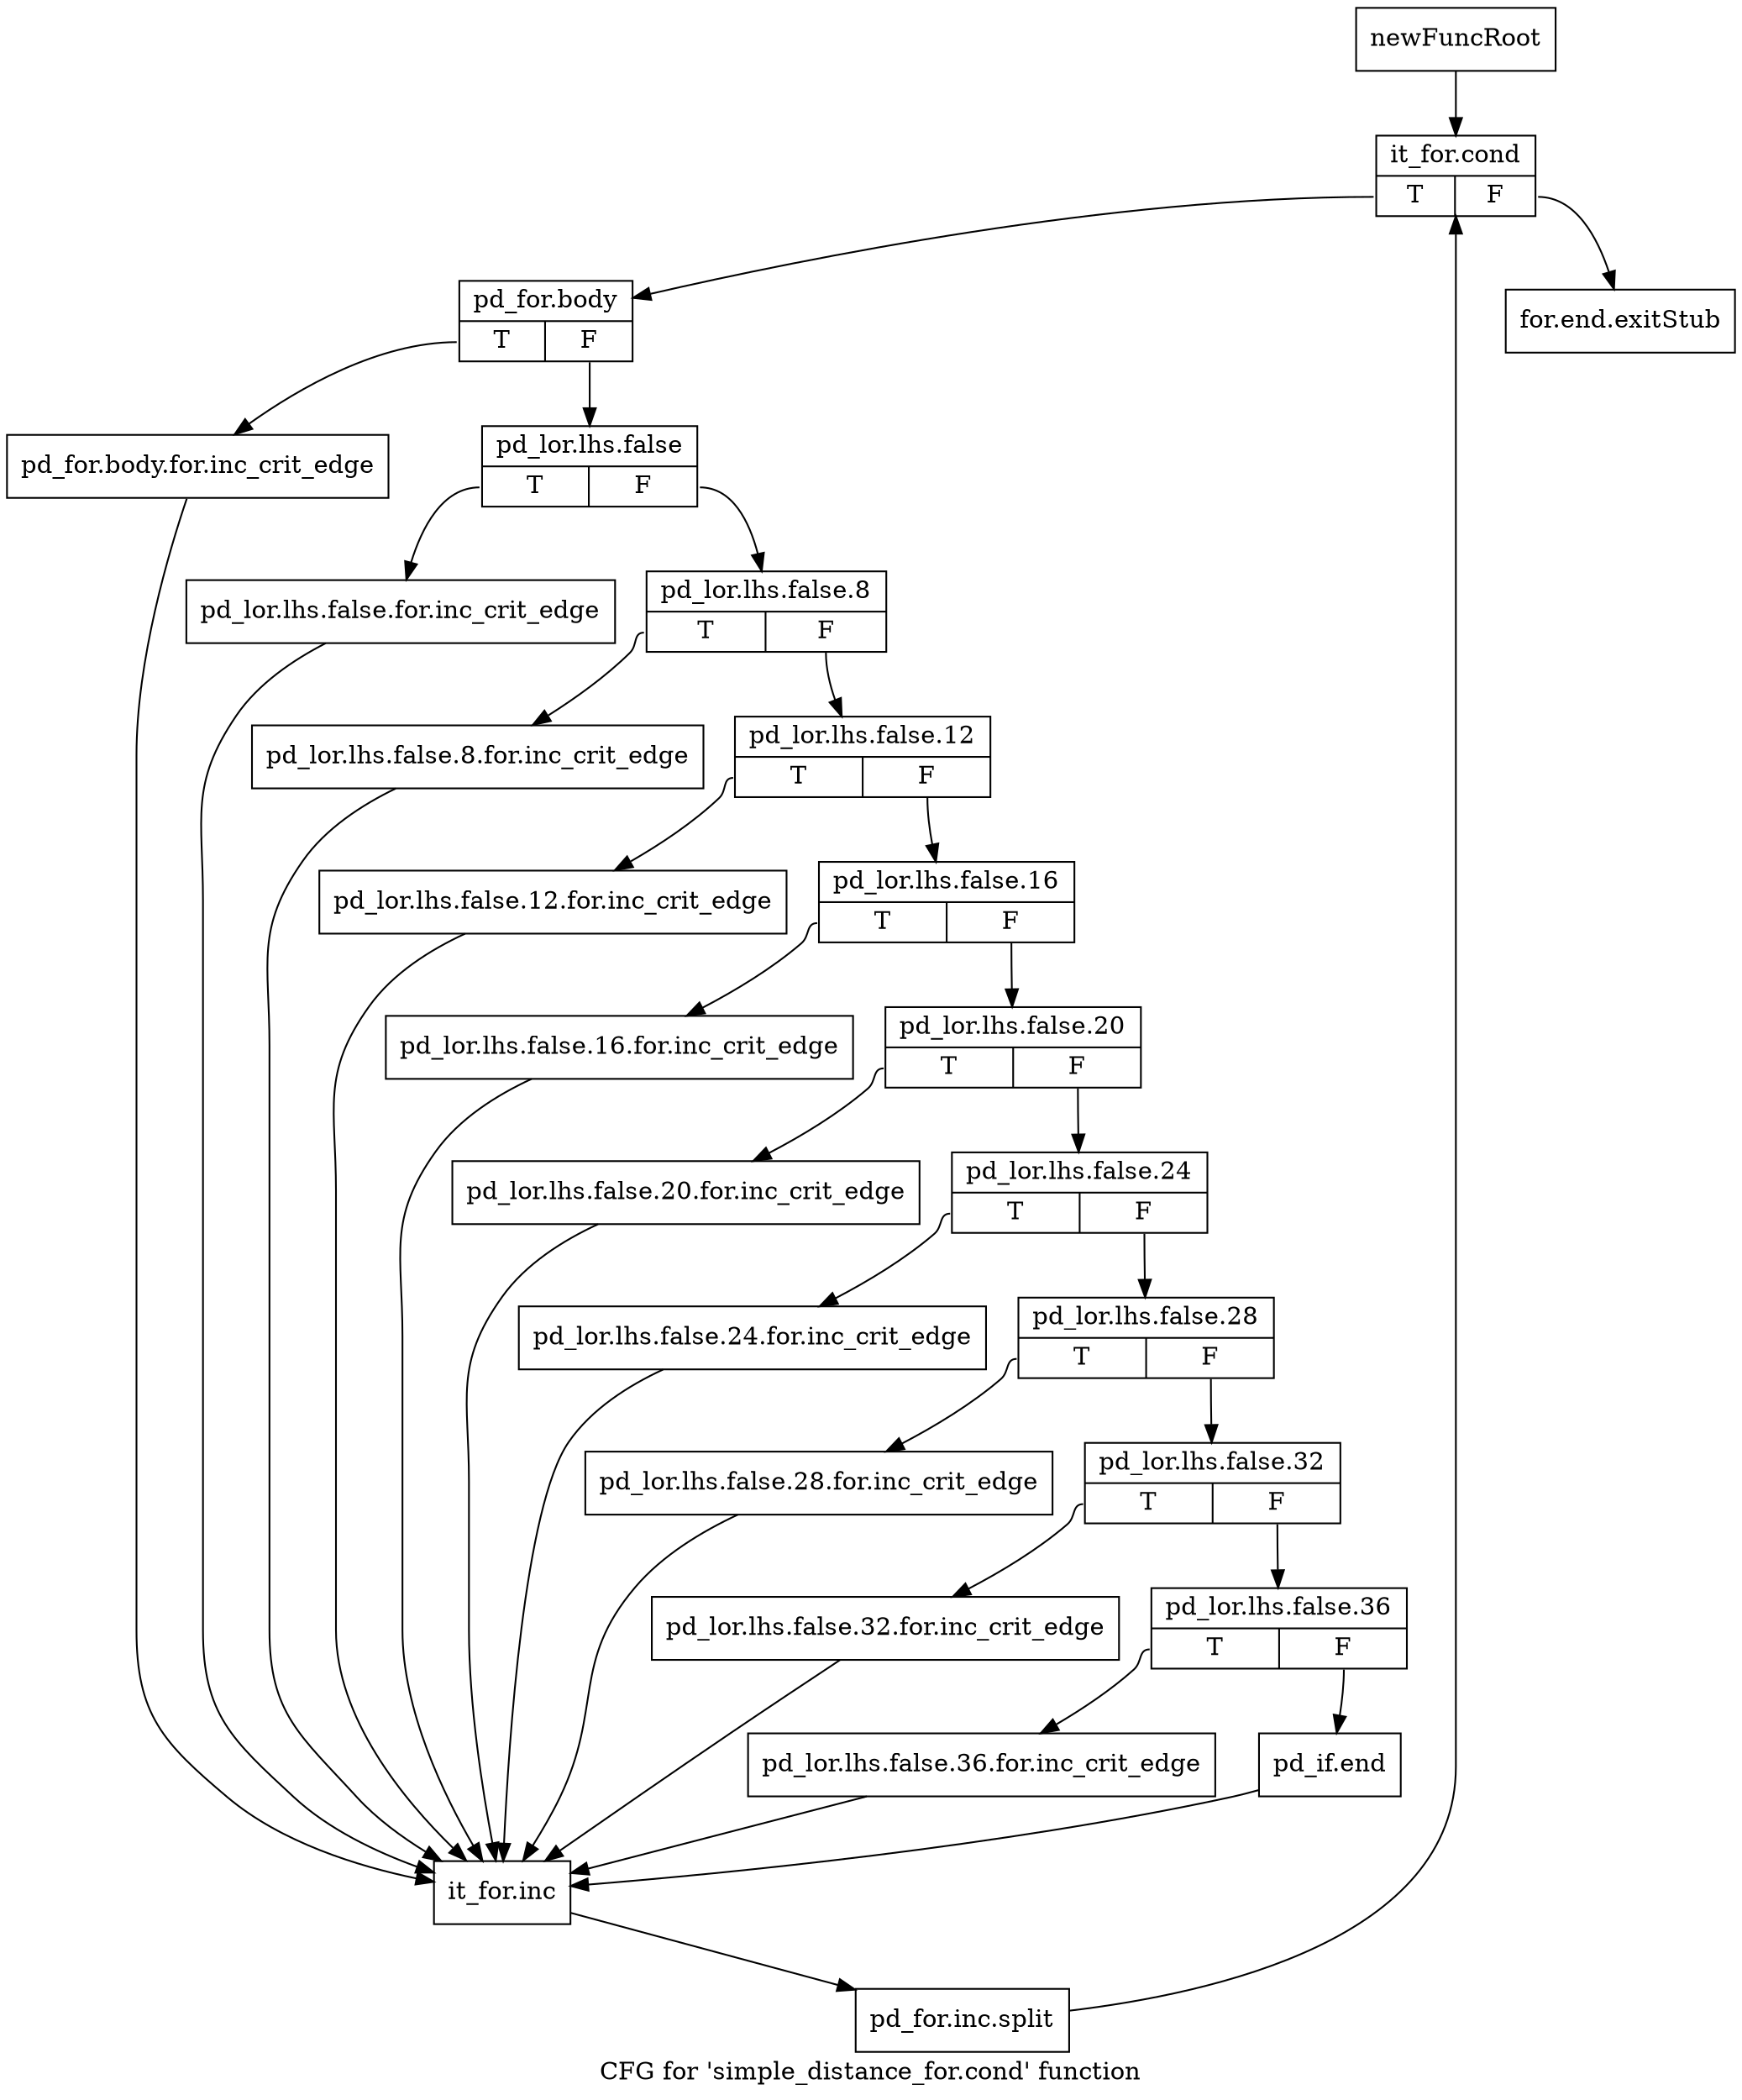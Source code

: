 digraph "CFG for 'simple_distance_for.cond' function" {
	label="CFG for 'simple_distance_for.cond' function";

	Node0x3518b50 [shape=record,label="{newFuncRoot}"];
	Node0x3518b50 -> Node0x3518bf0;
	Node0x3518ba0 [shape=record,label="{for.end.exitStub}"];
	Node0x3518bf0 [shape=record,label="{it_for.cond|{<s0>T|<s1>F}}"];
	Node0x3518bf0:s0 -> Node0x3518c40;
	Node0x3518bf0:s1 -> Node0x3518ba0;
	Node0x3518c40 [shape=record,label="{pd_for.body|{<s0>T|<s1>F}}"];
	Node0x3518c40:s0 -> Node0x3519280;
	Node0x3518c40:s1 -> Node0x3518c90;
	Node0x3518c90 [shape=record,label="{pd_lor.lhs.false|{<s0>T|<s1>F}}"];
	Node0x3518c90:s0 -> Node0x3519230;
	Node0x3518c90:s1 -> Node0x3518ce0;
	Node0x3518ce0 [shape=record,label="{pd_lor.lhs.false.8|{<s0>T|<s1>F}}"];
	Node0x3518ce0:s0 -> Node0x35191e0;
	Node0x3518ce0:s1 -> Node0x3518d30;
	Node0x3518d30 [shape=record,label="{pd_lor.lhs.false.12|{<s0>T|<s1>F}}"];
	Node0x3518d30:s0 -> Node0x3519190;
	Node0x3518d30:s1 -> Node0x3518d80;
	Node0x3518d80 [shape=record,label="{pd_lor.lhs.false.16|{<s0>T|<s1>F}}"];
	Node0x3518d80:s0 -> Node0x3519140;
	Node0x3518d80:s1 -> Node0x3518dd0;
	Node0x3518dd0 [shape=record,label="{pd_lor.lhs.false.20|{<s0>T|<s1>F}}"];
	Node0x3518dd0:s0 -> Node0x35190f0;
	Node0x3518dd0:s1 -> Node0x3518e20;
	Node0x3518e20 [shape=record,label="{pd_lor.lhs.false.24|{<s0>T|<s1>F}}"];
	Node0x3518e20:s0 -> Node0x35190a0;
	Node0x3518e20:s1 -> Node0x3518e70;
	Node0x3518e70 [shape=record,label="{pd_lor.lhs.false.28|{<s0>T|<s1>F}}"];
	Node0x3518e70:s0 -> Node0x3519050;
	Node0x3518e70:s1 -> Node0x3518ec0;
	Node0x3518ec0 [shape=record,label="{pd_lor.lhs.false.32|{<s0>T|<s1>F}}"];
	Node0x3518ec0:s0 -> Node0x3519000;
	Node0x3518ec0:s1 -> Node0x3518f10;
	Node0x3518f10 [shape=record,label="{pd_lor.lhs.false.36|{<s0>T|<s1>F}}"];
	Node0x3518f10:s0 -> Node0x3518fb0;
	Node0x3518f10:s1 -> Node0x3518f60;
	Node0x3518f60 [shape=record,label="{pd_if.end}"];
	Node0x3518f60 -> Node0x35192d0;
	Node0x3518fb0 [shape=record,label="{pd_lor.lhs.false.36.for.inc_crit_edge}"];
	Node0x3518fb0 -> Node0x35192d0;
	Node0x3519000 [shape=record,label="{pd_lor.lhs.false.32.for.inc_crit_edge}"];
	Node0x3519000 -> Node0x35192d0;
	Node0x3519050 [shape=record,label="{pd_lor.lhs.false.28.for.inc_crit_edge}"];
	Node0x3519050 -> Node0x35192d0;
	Node0x35190a0 [shape=record,label="{pd_lor.lhs.false.24.for.inc_crit_edge}"];
	Node0x35190a0 -> Node0x35192d0;
	Node0x35190f0 [shape=record,label="{pd_lor.lhs.false.20.for.inc_crit_edge}"];
	Node0x35190f0 -> Node0x35192d0;
	Node0x3519140 [shape=record,label="{pd_lor.lhs.false.16.for.inc_crit_edge}"];
	Node0x3519140 -> Node0x35192d0;
	Node0x3519190 [shape=record,label="{pd_lor.lhs.false.12.for.inc_crit_edge}"];
	Node0x3519190 -> Node0x35192d0;
	Node0x35191e0 [shape=record,label="{pd_lor.lhs.false.8.for.inc_crit_edge}"];
	Node0x35191e0 -> Node0x35192d0;
	Node0x3519230 [shape=record,label="{pd_lor.lhs.false.for.inc_crit_edge}"];
	Node0x3519230 -> Node0x35192d0;
	Node0x3519280 [shape=record,label="{pd_for.body.for.inc_crit_edge}"];
	Node0x3519280 -> Node0x35192d0;
	Node0x35192d0 [shape=record,label="{it_for.inc}"];
	Node0x35192d0 -> Node0x39d95f0;
	Node0x39d95f0 [shape=record,label="{pd_for.inc.split}"];
	Node0x39d95f0 -> Node0x3518bf0;
}
